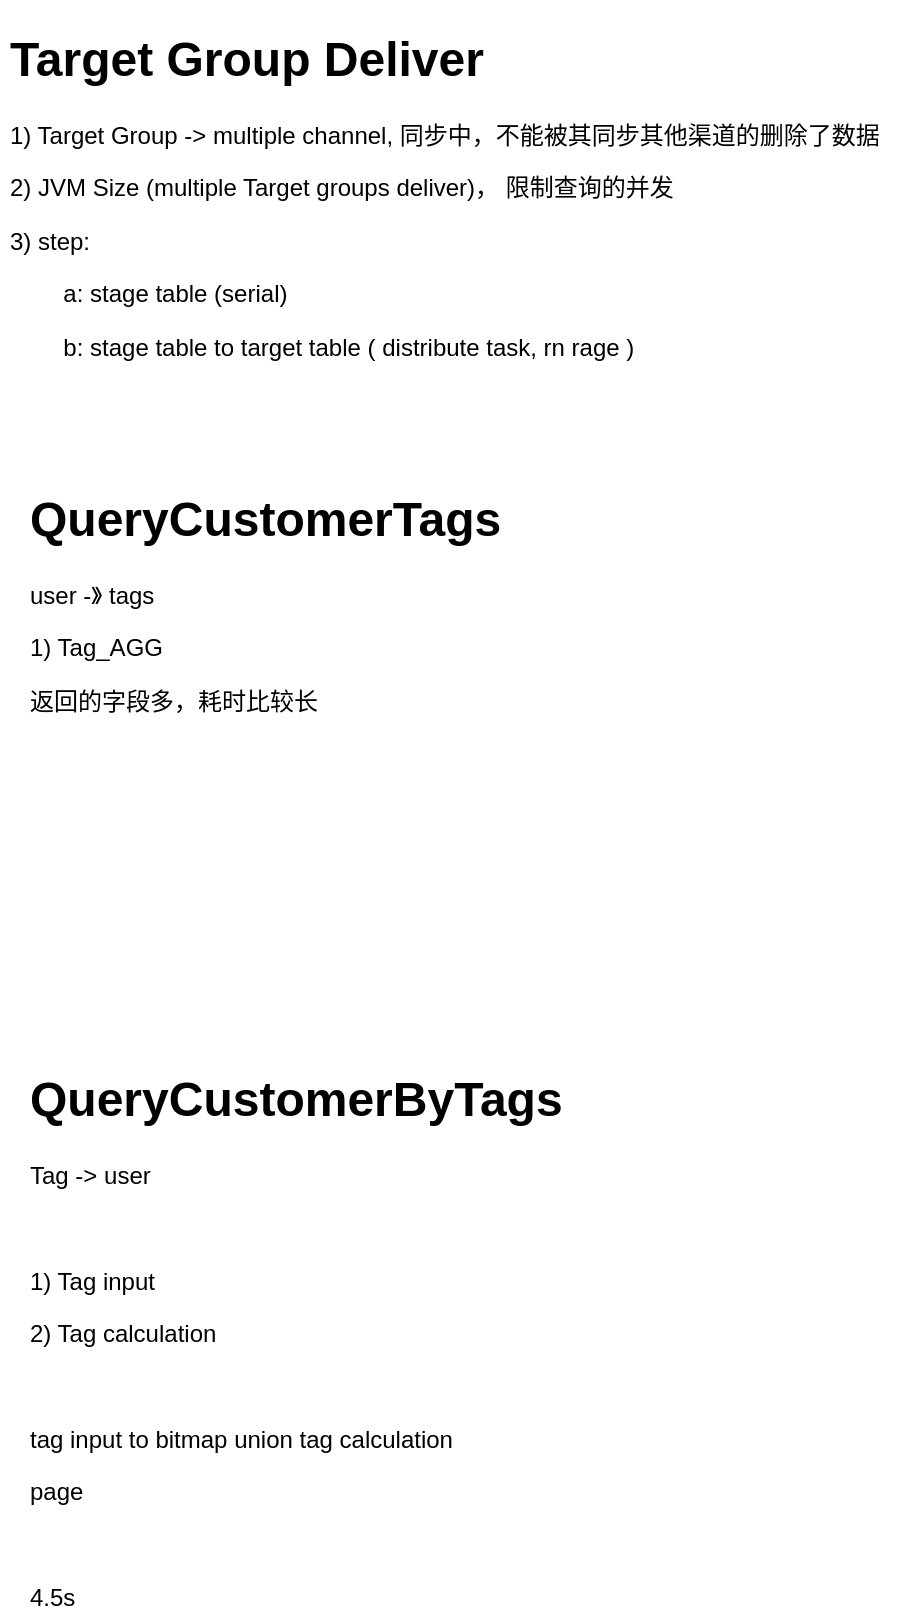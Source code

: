 <mxfile version="21.6.2" type="github">
  <diagram id="C5RBs43oDa-KdzZeNtuy" name="Page-1">
    <mxGraphModel dx="965" dy="1866" grid="1" gridSize="10" guides="1" tooltips="1" connect="1" arrows="1" fold="1" page="1" pageScale="1" pageWidth="827" pageHeight="1169" math="0" shadow="0">
      <root>
        <mxCell id="WIyWlLk6GJQsqaUBKTNV-0" />
        <mxCell id="WIyWlLk6GJQsqaUBKTNV-1" parent="WIyWlLk6GJQsqaUBKTNV-0" />
        <mxCell id="v7MFKuo2Oexno_NfLRpl-0" value="&lt;h1&gt;QueryCustomerTags&lt;/h1&gt;&lt;p&gt;user -》 tags&lt;/p&gt;&lt;p&gt;1) Tag_AGG&lt;/p&gt;&lt;p&gt;返回的字段多，耗时比较长&lt;/p&gt;&lt;p&gt;&lt;br&gt;&lt;/p&gt;&lt;p&gt;&lt;br&gt;&lt;/p&gt;&lt;p&gt;&lt;br&gt;&lt;/p&gt;&lt;p&gt;&lt;br&gt;&lt;/p&gt;" style="text;html=1;strokeColor=none;fillColor=none;spacing=5;spacingTop=-20;whiteSpace=wrap;overflow=hidden;rounded=0;" vertex="1" parent="WIyWlLk6GJQsqaUBKTNV-1">
          <mxGeometry x="70" y="110" width="440" height="280" as="geometry" />
        </mxCell>
        <mxCell id="v7MFKuo2Oexno_NfLRpl-1" value="&lt;h1&gt;Target Group Deliver&lt;/h1&gt;&lt;p&gt;1) Target Group -&amp;gt; multiple channel, 同步中，不能被其同步其他渠道的删除了数据&lt;/p&gt;&lt;p&gt;2) JVM Size (multiple Target groups deliver)， 限制查询的并发&lt;/p&gt;&lt;p&gt;3) step:&lt;/p&gt;&lt;p&gt;&lt;span style=&quot;white-space: pre;&quot;&gt;&#x9;&lt;/span&gt;a: stage table (serial)&lt;/p&gt;&lt;p&gt;&lt;span style=&quot;white-space: pre;&quot;&gt;&#x9;b: stage table to target table ( distribute task, rn rage )&lt;/span&gt;&lt;br&gt;&lt;/p&gt;" style="text;html=1;strokeColor=none;fillColor=none;spacing=5;spacingTop=-20;whiteSpace=wrap;overflow=hidden;rounded=0;" vertex="1" parent="WIyWlLk6GJQsqaUBKTNV-1">
          <mxGeometry x="60" y="-120" width="450" height="220" as="geometry" />
        </mxCell>
        <mxCell id="v7MFKuo2Oexno_NfLRpl-2" value="&lt;h1&gt;QueryCustomerByTags&lt;/h1&gt;&lt;p&gt;Tag -&amp;gt; user&lt;/p&gt;&lt;p&gt;&lt;br&gt;&lt;/p&gt;&lt;p&gt;1) Tag input&lt;/p&gt;&lt;p&gt;2) Tag calculation&lt;/p&gt;&lt;p&gt;&lt;br&gt;&lt;/p&gt;&lt;p&gt;tag input to bitmap union tag calculation&amp;nbsp;&lt;/p&gt;&lt;p&gt;page&lt;/p&gt;&lt;p&gt;&lt;br&gt;&lt;/p&gt;&lt;p&gt;4.5s&lt;/p&gt;&lt;p&gt;&lt;br&gt;&lt;/p&gt;&lt;p&gt;&lt;br&gt;&lt;/p&gt;&lt;p&gt;&lt;br&gt;&lt;/p&gt;&lt;p&gt;&lt;br&gt;&lt;/p&gt;" style="text;html=1;strokeColor=none;fillColor=none;spacing=5;spacingTop=-20;whiteSpace=wrap;overflow=hidden;rounded=0;" vertex="1" parent="WIyWlLk6GJQsqaUBKTNV-1">
          <mxGeometry x="70" y="400" width="440" height="280" as="geometry" />
        </mxCell>
      </root>
    </mxGraphModel>
  </diagram>
</mxfile>
